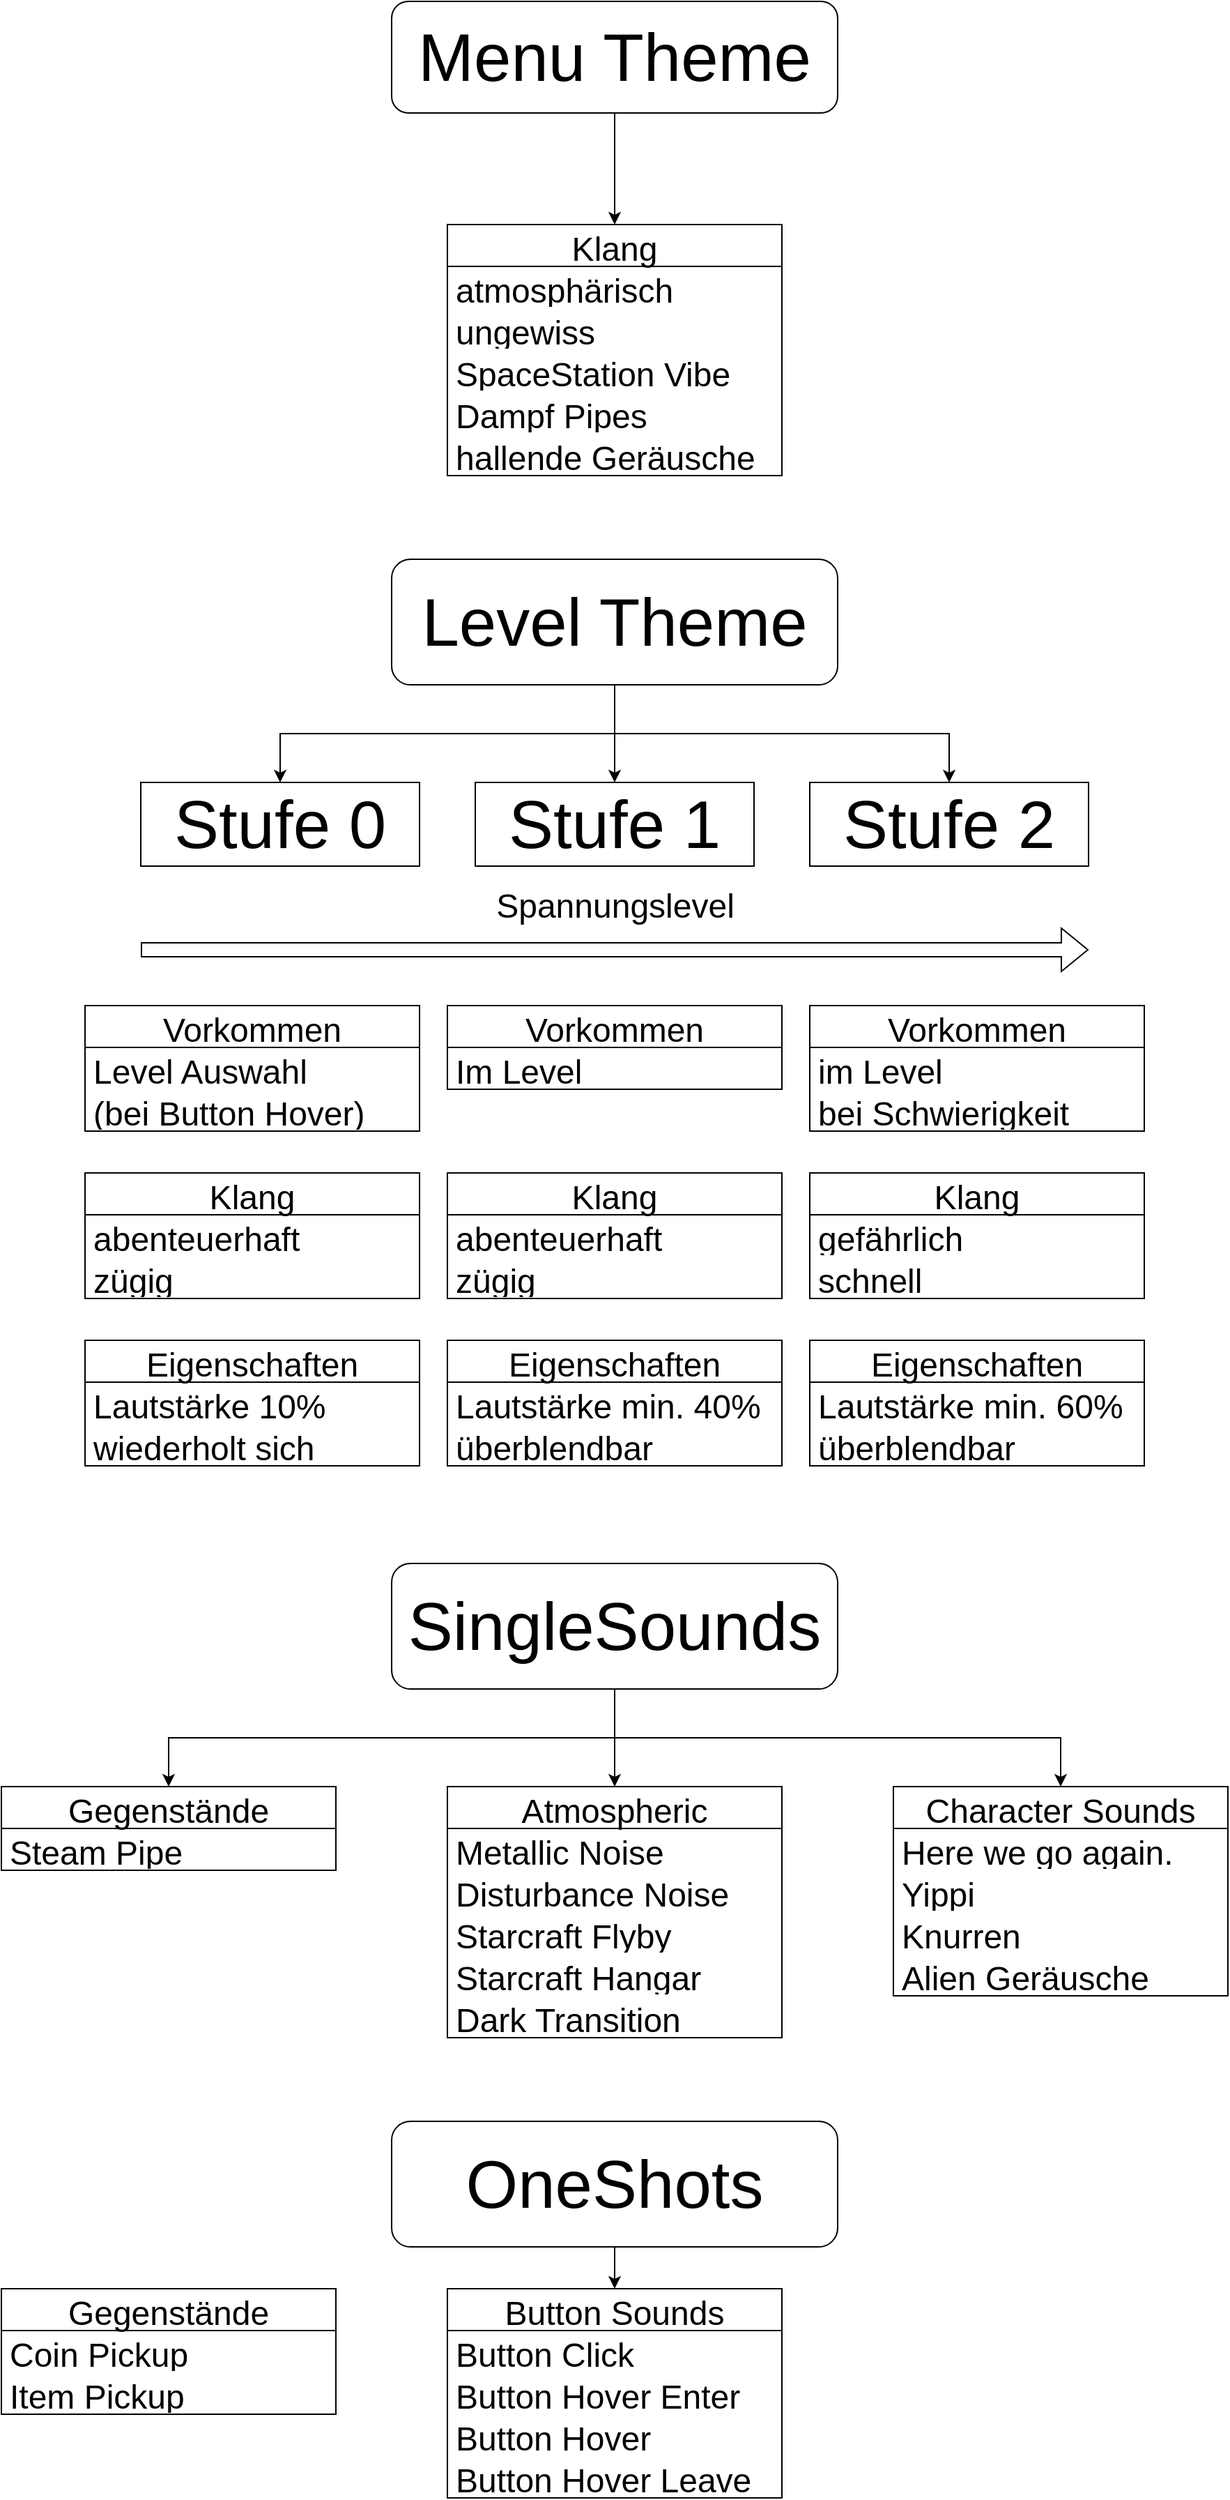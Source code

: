 <mxfile version="17.4.2" type="device"><diagram id="epswMmAZXA4Oq91eKHK6" name="Seite-1"><mxGraphModel dx="1883" dy="2116" grid="1" gridSize="10" guides="1" tooltips="1" connect="1" arrows="1" fold="1" page="0" pageScale="1" pageWidth="827" pageHeight="1169" math="0" shadow="0"><root><mxCell id="0"/><mxCell id="1" parent="0"/><mxCell id="0ZpWbACDRG5E9MRheLYA-5" style="edgeStyle=orthogonalEdgeStyle;rounded=0;orthogonalLoop=1;jettySize=auto;html=1;exitX=0.5;exitY=1;exitDx=0;exitDy=0;entryX=0.5;entryY=0;entryDx=0;entryDy=0;fontSize=48;" edge="1" parent="1" source="0ZpWbACDRG5E9MRheLYA-1" target="0ZpWbACDRG5E9MRheLYA-2"><mxGeometry relative="1" as="geometry"/></mxCell><mxCell id="0ZpWbACDRG5E9MRheLYA-6" style="edgeStyle=orthogonalEdgeStyle;rounded=0;orthogonalLoop=1;jettySize=auto;html=1;exitX=0.5;exitY=1;exitDx=0;exitDy=0;entryX=0.5;entryY=0;entryDx=0;entryDy=0;fontSize=48;" edge="1" parent="1" source="0ZpWbACDRG5E9MRheLYA-1" target="0ZpWbACDRG5E9MRheLYA-3"><mxGeometry relative="1" as="geometry"/></mxCell><mxCell id="0ZpWbACDRG5E9MRheLYA-7" style="edgeStyle=orthogonalEdgeStyle;rounded=0;orthogonalLoop=1;jettySize=auto;html=1;exitX=0.5;exitY=1;exitDx=0;exitDy=0;entryX=0.5;entryY=0;entryDx=0;entryDy=0;fontSize=48;" edge="1" parent="1" source="0ZpWbACDRG5E9MRheLYA-1" target="0ZpWbACDRG5E9MRheLYA-4"><mxGeometry relative="1" as="geometry"/></mxCell><mxCell id="0ZpWbACDRG5E9MRheLYA-1" value="&lt;font style=&quot;font-size: 48px&quot;&gt;Level Theme&lt;/font&gt;" style="rounded=1;whiteSpace=wrap;html=1;" vertex="1" parent="1"><mxGeometry x="120" y="-720" width="320" height="90" as="geometry"/></mxCell><mxCell id="0ZpWbACDRG5E9MRheLYA-2" value="Stufe 0" style="rounded=0;whiteSpace=wrap;html=1;fontSize=48;" vertex="1" parent="1"><mxGeometry x="-60" y="-560" width="200" height="60" as="geometry"/></mxCell><mxCell id="0ZpWbACDRG5E9MRheLYA-4" value="Stufe 2" style="rounded=0;whiteSpace=wrap;html=1;fontSize=48;" vertex="1" parent="1"><mxGeometry x="420" y="-560" width="200" height="60" as="geometry"/></mxCell><mxCell id="0ZpWbACDRG5E9MRheLYA-9" value="" style="shape=flexArrow;endArrow=classic;html=1;rounded=0;fontSize=48;" edge="1" parent="1"><mxGeometry width="50" height="50" relative="1" as="geometry"><mxPoint x="-60" y="-440" as="sourcePoint"/><mxPoint x="620" y="-440" as="targetPoint"/></mxGeometry></mxCell><mxCell id="0ZpWbACDRG5E9MRheLYA-10" value="&lt;font style=&quot;font-size: 24px&quot;&gt;Spannungslevel&lt;/font&gt;" style="edgeLabel;html=1;align=center;verticalAlign=middle;resizable=0;points=[];fontSize=48;" vertex="1" connectable="0" parent="0ZpWbACDRG5E9MRheLYA-9"><mxGeometry x="0.135" y="-2" relative="1" as="geometry"><mxPoint x="-46" y="-42" as="offset"/></mxGeometry></mxCell><mxCell id="0ZpWbACDRG5E9MRheLYA-3" value="Stufe 1" style="rounded=0;whiteSpace=wrap;html=1;fontSize=48;" vertex="1" parent="1"><mxGeometry x="180" y="-560" width="200" height="60" as="geometry"/></mxCell><mxCell id="0ZpWbACDRG5E9MRheLYA-11" value="Vorkommen" style="swimlane;fontStyle=0;childLayout=stackLayout;horizontal=1;startSize=30;horizontalStack=0;resizeParent=1;resizeParentMax=0;resizeLast=0;collapsible=1;marginBottom=0;fontSize=24;" vertex="1" parent="1"><mxGeometry x="-100" y="-400" width="240" height="90" as="geometry"/></mxCell><mxCell id="0ZpWbACDRG5E9MRheLYA-15" value="Level Auswahl" style="text;strokeColor=none;fillColor=none;align=left;verticalAlign=middle;spacingLeft=4;spacingRight=4;overflow=hidden;points=[[0,0.5],[1,0.5]];portConstraint=eastwest;rotatable=0;fontSize=24;" vertex="1" parent="0ZpWbACDRG5E9MRheLYA-11"><mxGeometry y="30" width="240" height="30" as="geometry"/></mxCell><mxCell id="0ZpWbACDRG5E9MRheLYA-47" value="(bei Button Hover)" style="text;strokeColor=none;fillColor=none;align=left;verticalAlign=middle;spacingLeft=4;spacingRight=4;overflow=hidden;points=[[0,0.5],[1,0.5]];portConstraint=eastwest;rotatable=0;fontSize=24;" vertex="1" parent="0ZpWbACDRG5E9MRheLYA-11"><mxGeometry y="60" width="240" height="30" as="geometry"/></mxCell><mxCell id="0ZpWbACDRG5E9MRheLYA-21" value="Eigenschaften" style="swimlane;fontStyle=0;childLayout=stackLayout;horizontal=1;startSize=30;horizontalStack=0;resizeParent=1;resizeParentMax=0;resizeLast=0;collapsible=1;marginBottom=0;fontSize=24;" vertex="1" parent="1"><mxGeometry x="-100" y="-160" width="240" height="90" as="geometry"/></mxCell><mxCell id="0ZpWbACDRG5E9MRheLYA-44" value="Lautstärke 10%" style="text;strokeColor=none;fillColor=none;align=left;verticalAlign=middle;spacingLeft=4;spacingRight=4;overflow=hidden;points=[[0,0.5],[1,0.5]];portConstraint=eastwest;rotatable=0;fontSize=24;" vertex="1" parent="0ZpWbACDRG5E9MRheLYA-21"><mxGeometry y="30" width="240" height="30" as="geometry"/></mxCell><mxCell id="0ZpWbACDRG5E9MRheLYA-22" value="wiederholt sich" style="text;strokeColor=none;fillColor=none;align=left;verticalAlign=middle;spacingLeft=4;spacingRight=4;overflow=hidden;points=[[0,0.5],[1,0.5]];portConstraint=eastwest;rotatable=0;fontSize=24;" vertex="1" parent="0ZpWbACDRG5E9MRheLYA-21"><mxGeometry y="60" width="240" height="30" as="geometry"/></mxCell><mxCell id="0ZpWbACDRG5E9MRheLYA-24" value="Vorkommen" style="swimlane;fontStyle=0;childLayout=stackLayout;horizontal=1;startSize=30;horizontalStack=0;resizeParent=1;resizeParentMax=0;resizeLast=0;collapsible=1;marginBottom=0;fontSize=24;" vertex="1" parent="1"><mxGeometry x="160" y="-400" width="240" height="60" as="geometry"/></mxCell><mxCell id="0ZpWbACDRG5E9MRheLYA-25" value="Im Level" style="text;strokeColor=none;fillColor=none;align=left;verticalAlign=middle;spacingLeft=4;spacingRight=4;overflow=hidden;points=[[0,0.5],[1,0.5]];portConstraint=eastwest;rotatable=0;fontSize=24;" vertex="1" parent="0ZpWbACDRG5E9MRheLYA-24"><mxGeometry y="30" width="240" height="30" as="geometry"/></mxCell><mxCell id="0ZpWbACDRG5E9MRheLYA-27" value="Klang" style="swimlane;fontStyle=0;childLayout=stackLayout;horizontal=1;startSize=30;horizontalStack=0;resizeParent=1;resizeParentMax=0;resizeLast=0;collapsible=1;marginBottom=0;fontSize=24;" vertex="1" parent="1"><mxGeometry x="160" y="-280" width="240" height="90" as="geometry"/></mxCell><mxCell id="0ZpWbACDRG5E9MRheLYA-28" value="abenteuerhaft" style="text;strokeColor=none;fillColor=none;align=left;verticalAlign=middle;spacingLeft=4;spacingRight=4;overflow=hidden;points=[[0,0.5],[1,0.5]];portConstraint=eastwest;rotatable=0;fontSize=24;" vertex="1" parent="0ZpWbACDRG5E9MRheLYA-27"><mxGeometry y="30" width="240" height="30" as="geometry"/></mxCell><mxCell id="0ZpWbACDRG5E9MRheLYA-32" value="zügig" style="text;strokeColor=none;fillColor=none;align=left;verticalAlign=middle;spacingLeft=4;spacingRight=4;overflow=hidden;points=[[0,0.5],[1,0.5]];portConstraint=eastwest;rotatable=0;fontSize=24;" vertex="1" parent="0ZpWbACDRG5E9MRheLYA-27"><mxGeometry y="60" width="240" height="30" as="geometry"/></mxCell><mxCell id="0ZpWbACDRG5E9MRheLYA-30" value="Eigenschaften" style="swimlane;fontStyle=0;childLayout=stackLayout;horizontal=1;startSize=30;horizontalStack=0;resizeParent=1;resizeParentMax=0;resizeLast=0;collapsible=1;marginBottom=0;fontSize=24;" vertex="1" parent="1"><mxGeometry x="160" y="-160" width="240" height="90" as="geometry"/></mxCell><mxCell id="0ZpWbACDRG5E9MRheLYA-45" value="Lautstärke min. 40%" style="text;strokeColor=none;fillColor=none;align=left;verticalAlign=middle;spacingLeft=4;spacingRight=4;overflow=hidden;points=[[0,0.5],[1,0.5]];portConstraint=eastwest;rotatable=0;fontSize=24;" vertex="1" parent="0ZpWbACDRG5E9MRheLYA-30"><mxGeometry y="30" width="240" height="30" as="geometry"/></mxCell><mxCell id="0ZpWbACDRG5E9MRheLYA-31" value="überblendbar" style="text;strokeColor=none;fillColor=none;align=left;verticalAlign=middle;spacingLeft=4;spacingRight=4;overflow=hidden;points=[[0,0.5],[1,0.5]];portConstraint=eastwest;rotatable=0;fontSize=24;" vertex="1" parent="0ZpWbACDRG5E9MRheLYA-30"><mxGeometry y="60" width="240" height="30" as="geometry"/></mxCell><mxCell id="0ZpWbACDRG5E9MRheLYA-33" value="Vorkommen" style="swimlane;fontStyle=0;childLayout=stackLayout;horizontal=1;startSize=30;horizontalStack=0;resizeParent=1;resizeParentMax=0;resizeLast=0;collapsible=1;marginBottom=0;fontSize=24;" vertex="1" parent="1"><mxGeometry x="420" y="-400" width="240" height="90" as="geometry"/></mxCell><mxCell id="0ZpWbACDRG5E9MRheLYA-34" value="im Level" style="text;strokeColor=none;fillColor=none;align=left;verticalAlign=middle;spacingLeft=4;spacingRight=4;overflow=hidden;points=[[0,0.5],[1,0.5]];portConstraint=eastwest;rotatable=0;fontSize=24;" vertex="1" parent="0ZpWbACDRG5E9MRheLYA-33"><mxGeometry y="30" width="240" height="30" as="geometry"/></mxCell><mxCell id="0ZpWbACDRG5E9MRheLYA-35" value="bei Schwierigkeit" style="text;strokeColor=none;fillColor=none;align=left;verticalAlign=middle;spacingLeft=4;spacingRight=4;overflow=hidden;points=[[0,0.5],[1,0.5]];portConstraint=eastwest;rotatable=0;fontSize=24;" vertex="1" parent="0ZpWbACDRG5E9MRheLYA-33"><mxGeometry y="60" width="240" height="30" as="geometry"/></mxCell><mxCell id="0ZpWbACDRG5E9MRheLYA-36" value="Klang" style="swimlane;fontStyle=0;childLayout=stackLayout;horizontal=1;startSize=30;horizontalStack=0;resizeParent=1;resizeParentMax=0;resizeLast=0;collapsible=1;marginBottom=0;fontSize=24;" vertex="1" parent="1"><mxGeometry x="420" y="-280" width="240" height="90" as="geometry"/></mxCell><mxCell id="0ZpWbACDRG5E9MRheLYA-37" value="gefährlich" style="text;strokeColor=none;fillColor=none;align=left;verticalAlign=middle;spacingLeft=4;spacingRight=4;overflow=hidden;points=[[0,0.5],[1,0.5]];portConstraint=eastwest;rotatable=0;fontSize=24;" vertex="1" parent="0ZpWbACDRG5E9MRheLYA-36"><mxGeometry y="30" width="240" height="30" as="geometry"/></mxCell><mxCell id="0ZpWbACDRG5E9MRheLYA-38" value="schnell" style="text;strokeColor=none;fillColor=none;align=left;verticalAlign=middle;spacingLeft=4;spacingRight=4;overflow=hidden;points=[[0,0.5],[1,0.5]];portConstraint=eastwest;rotatable=0;fontSize=24;" vertex="1" parent="0ZpWbACDRG5E9MRheLYA-36"><mxGeometry y="60" width="240" height="30" as="geometry"/></mxCell><mxCell id="0ZpWbACDRG5E9MRheLYA-39" value="Eigenschaften" style="swimlane;fontStyle=0;childLayout=stackLayout;horizontal=1;startSize=30;horizontalStack=0;resizeParent=1;resizeParentMax=0;resizeLast=0;collapsible=1;marginBottom=0;fontSize=24;" vertex="1" parent="1"><mxGeometry x="420" y="-160" width="240" height="90" as="geometry"/></mxCell><mxCell id="0ZpWbACDRG5E9MRheLYA-46" value="Lautstärke min. 60%" style="text;strokeColor=none;fillColor=none;align=left;verticalAlign=middle;spacingLeft=4;spacingRight=4;overflow=hidden;points=[[0,0.5],[1,0.5]];portConstraint=eastwest;rotatable=0;fontSize=24;" vertex="1" parent="0ZpWbACDRG5E9MRheLYA-39"><mxGeometry y="30" width="240" height="30" as="geometry"/></mxCell><mxCell id="0ZpWbACDRG5E9MRheLYA-40" value="überblendbar" style="text;strokeColor=none;fillColor=none;align=left;verticalAlign=middle;spacingLeft=4;spacingRight=4;overflow=hidden;points=[[0,0.5],[1,0.5]];portConstraint=eastwest;rotatable=0;fontSize=24;" vertex="1" parent="0ZpWbACDRG5E9MRheLYA-39"><mxGeometry y="60" width="240" height="30" as="geometry"/></mxCell><mxCell id="0ZpWbACDRG5E9MRheLYA-51" value="Klang" style="swimlane;fontStyle=0;childLayout=stackLayout;horizontal=1;startSize=30;horizontalStack=0;resizeParent=1;resizeParentMax=0;resizeLast=0;collapsible=1;marginBottom=0;fontSize=24;" vertex="1" parent="1"><mxGeometry x="160" y="-960" width="240" height="180" as="geometry"/></mxCell><mxCell id="0ZpWbACDRG5E9MRheLYA-52" value="atmosphärisch" style="text;strokeColor=none;fillColor=none;align=left;verticalAlign=middle;spacingLeft=4;spacingRight=4;overflow=hidden;points=[[0,0.5],[1,0.5]];portConstraint=eastwest;rotatable=0;fontSize=24;" vertex="1" parent="0ZpWbACDRG5E9MRheLYA-51"><mxGeometry y="30" width="240" height="30" as="geometry"/></mxCell><mxCell id="0ZpWbACDRG5E9MRheLYA-53" value="ungewiss" style="text;strokeColor=none;fillColor=none;align=left;verticalAlign=middle;spacingLeft=4;spacingRight=4;overflow=hidden;points=[[0,0.5],[1,0.5]];portConstraint=eastwest;rotatable=0;fontSize=24;" vertex="1" parent="0ZpWbACDRG5E9MRheLYA-51"><mxGeometry y="60" width="240" height="30" as="geometry"/></mxCell><mxCell id="0ZpWbACDRG5E9MRheLYA-54" value="SpaceStation Vibe" style="text;strokeColor=none;fillColor=none;align=left;verticalAlign=middle;spacingLeft=4;spacingRight=4;overflow=hidden;points=[[0,0.5],[1,0.5]];portConstraint=eastwest;rotatable=0;fontSize=24;" vertex="1" parent="0ZpWbACDRG5E9MRheLYA-51"><mxGeometry y="90" width="240" height="30" as="geometry"/></mxCell><mxCell id="0ZpWbACDRG5E9MRheLYA-55" value="Dampf Pipes" style="text;strokeColor=none;fillColor=none;align=left;verticalAlign=middle;spacingLeft=4;spacingRight=4;overflow=hidden;points=[[0,0.5],[1,0.5]];portConstraint=eastwest;rotatable=0;fontSize=24;" vertex="1" parent="0ZpWbACDRG5E9MRheLYA-51"><mxGeometry y="120" width="240" height="30" as="geometry"/></mxCell><mxCell id="0ZpWbACDRG5E9MRheLYA-56" value="hallende Geräusche" style="text;strokeColor=none;fillColor=none;align=left;verticalAlign=middle;spacingLeft=4;spacingRight=4;overflow=hidden;points=[[0,0.5],[1,0.5]];portConstraint=eastwest;rotatable=0;fontSize=24;" vertex="1" parent="0ZpWbACDRG5E9MRheLYA-51"><mxGeometry y="150" width="240" height="30" as="geometry"/></mxCell><mxCell id="0ZpWbACDRG5E9MRheLYA-57" value="Klang" style="swimlane;fontStyle=0;childLayout=stackLayout;horizontal=1;startSize=30;horizontalStack=0;resizeParent=1;resizeParentMax=0;resizeLast=0;collapsible=1;marginBottom=0;fontSize=24;" vertex="1" parent="1"><mxGeometry x="-100" y="-280" width="240" height="90" as="geometry"/></mxCell><mxCell id="0ZpWbACDRG5E9MRheLYA-58" value="abenteuerhaft" style="text;strokeColor=none;fillColor=none;align=left;verticalAlign=middle;spacingLeft=4;spacingRight=4;overflow=hidden;points=[[0,0.5],[1,0.5]];portConstraint=eastwest;rotatable=0;fontSize=24;" vertex="1" parent="0ZpWbACDRG5E9MRheLYA-57"><mxGeometry y="30" width="240" height="30" as="geometry"/></mxCell><mxCell id="0ZpWbACDRG5E9MRheLYA-59" value="zügig" style="text;strokeColor=none;fillColor=none;align=left;verticalAlign=middle;spacingLeft=4;spacingRight=4;overflow=hidden;points=[[0,0.5],[1,0.5]];portConstraint=eastwest;rotatable=0;fontSize=24;" vertex="1" parent="0ZpWbACDRG5E9MRheLYA-57"><mxGeometry y="60" width="240" height="30" as="geometry"/></mxCell><mxCell id="0ZpWbACDRG5E9MRheLYA-61" style="edgeStyle=orthogonalEdgeStyle;rounded=0;orthogonalLoop=1;jettySize=auto;html=1;exitX=0.5;exitY=1;exitDx=0;exitDy=0;entryX=0.5;entryY=0;entryDx=0;entryDy=0;fontSize=24;" edge="1" parent="1" source="0ZpWbACDRG5E9MRheLYA-60" target="0ZpWbACDRG5E9MRheLYA-51"><mxGeometry relative="1" as="geometry"/></mxCell><mxCell id="0ZpWbACDRG5E9MRheLYA-60" value="&lt;font style=&quot;font-size: 48px&quot;&gt;Menu Theme&lt;/font&gt;" style="rounded=1;whiteSpace=wrap;html=1;" vertex="1" parent="1"><mxGeometry x="120" y="-1120" width="320" height="80" as="geometry"/></mxCell><mxCell id="0ZpWbACDRG5E9MRheLYA-92" style="edgeStyle=orthogonalEdgeStyle;rounded=0;orthogonalLoop=1;jettySize=auto;html=1;exitX=0.5;exitY=1;exitDx=0;exitDy=0;entryX=0.5;entryY=0;entryDx=0;entryDy=0;fontSize=24;" edge="1" parent="1" source="0ZpWbACDRG5E9MRheLYA-63" target="0ZpWbACDRG5E9MRheLYA-72"><mxGeometry relative="1" as="geometry"/></mxCell><mxCell id="0ZpWbACDRG5E9MRheLYA-93" style="edgeStyle=orthogonalEdgeStyle;rounded=0;orthogonalLoop=1;jettySize=auto;html=1;exitX=0.5;exitY=1;exitDx=0;exitDy=0;entryX=0.5;entryY=0;entryDx=0;entryDy=0;fontSize=24;" edge="1" parent="1" source="0ZpWbACDRG5E9MRheLYA-63" target="0ZpWbACDRG5E9MRheLYA-77"><mxGeometry relative="1" as="geometry"/></mxCell><mxCell id="0ZpWbACDRG5E9MRheLYA-94" style="edgeStyle=orthogonalEdgeStyle;rounded=0;orthogonalLoop=1;jettySize=auto;html=1;exitX=0.5;exitY=1;exitDx=0;exitDy=0;entryX=0.5;entryY=0;entryDx=0;entryDy=0;fontSize=24;" edge="1" parent="1" source="0ZpWbACDRG5E9MRheLYA-63" target="0ZpWbACDRG5E9MRheLYA-87"><mxGeometry relative="1" as="geometry"/></mxCell><mxCell id="0ZpWbACDRG5E9MRheLYA-63" value="&lt;span style=&quot;font-size: 48px&quot;&gt;SingleSounds&lt;/span&gt;" style="rounded=1;whiteSpace=wrap;html=1;" vertex="1" parent="1"><mxGeometry x="120" width="320" height="90" as="geometry"/></mxCell><mxCell id="0ZpWbACDRG5E9MRheLYA-100" style="edgeStyle=orthogonalEdgeStyle;rounded=0;orthogonalLoop=1;jettySize=auto;html=1;exitX=0.5;exitY=1;exitDx=0;exitDy=0;entryX=0.5;entryY=0;entryDx=0;entryDy=0;fontSize=24;" edge="1" parent="1" source="0ZpWbACDRG5E9MRheLYA-64" target="0ZpWbACDRG5E9MRheLYA-95"><mxGeometry relative="1" as="geometry"/></mxCell><mxCell id="0ZpWbACDRG5E9MRheLYA-64" value="&lt;span style=&quot;font-size: 48px&quot;&gt;OneShots&lt;/span&gt;" style="rounded=1;whiteSpace=wrap;html=1;" vertex="1" parent="1"><mxGeometry x="120" y="400" width="320" height="90" as="geometry"/></mxCell><mxCell id="0ZpWbACDRG5E9MRheLYA-72" value="Gegenstände" style="swimlane;fontStyle=0;childLayout=stackLayout;horizontal=1;startSize=30;horizontalStack=0;resizeParent=1;resizeParentMax=0;resizeLast=0;collapsible=1;marginBottom=0;fontSize=24;" vertex="1" parent="1"><mxGeometry x="-160" y="160" width="240" height="60" as="geometry"/></mxCell><mxCell id="0ZpWbACDRG5E9MRheLYA-76" value="Steam Pipe" style="text;strokeColor=none;fillColor=none;align=left;verticalAlign=middle;spacingLeft=4;spacingRight=4;overflow=hidden;points=[[0,0.5],[1,0.5]];portConstraint=eastwest;rotatable=0;fontSize=24;" vertex="1" parent="0ZpWbACDRG5E9MRheLYA-72"><mxGeometry y="30" width="240" height="30" as="geometry"/></mxCell><mxCell id="0ZpWbACDRG5E9MRheLYA-77" value="Atmospheric" style="swimlane;fontStyle=0;childLayout=stackLayout;horizontal=1;startSize=30;horizontalStack=0;resizeParent=1;resizeParentMax=0;resizeLast=0;collapsible=1;marginBottom=0;fontSize=24;" vertex="1" parent="1"><mxGeometry x="160" y="160" width="240" height="180" as="geometry"/></mxCell><mxCell id="0ZpWbACDRG5E9MRheLYA-78" value="Metallic Noise" style="text;strokeColor=none;fillColor=none;align=left;verticalAlign=middle;spacingLeft=4;spacingRight=4;overflow=hidden;points=[[0,0.5],[1,0.5]];portConstraint=eastwest;rotatable=0;fontSize=24;" vertex="1" parent="0ZpWbACDRG5E9MRheLYA-77"><mxGeometry y="30" width="240" height="30" as="geometry"/></mxCell><mxCell id="0ZpWbACDRG5E9MRheLYA-83" value="Disturbance Noise" style="text;strokeColor=none;fillColor=none;align=left;verticalAlign=middle;spacingLeft=4;spacingRight=4;overflow=hidden;points=[[0,0.5],[1,0.5]];portConstraint=eastwest;rotatable=0;fontSize=24;" vertex="1" parent="0ZpWbACDRG5E9MRheLYA-77"><mxGeometry y="60" width="240" height="30" as="geometry"/></mxCell><mxCell id="0ZpWbACDRG5E9MRheLYA-84" value="Starcraft Flyby" style="text;strokeColor=none;fillColor=none;align=left;verticalAlign=middle;spacingLeft=4;spacingRight=4;overflow=hidden;points=[[0,0.5],[1,0.5]];portConstraint=eastwest;rotatable=0;fontSize=24;" vertex="1" parent="0ZpWbACDRG5E9MRheLYA-77"><mxGeometry y="90" width="240" height="30" as="geometry"/></mxCell><mxCell id="0ZpWbACDRG5E9MRheLYA-85" value="Starcraft Hangar" style="text;strokeColor=none;fillColor=none;align=left;verticalAlign=middle;spacingLeft=4;spacingRight=4;overflow=hidden;points=[[0,0.5],[1,0.5]];portConstraint=eastwest;rotatable=0;fontSize=24;" vertex="1" parent="0ZpWbACDRG5E9MRheLYA-77"><mxGeometry y="120" width="240" height="30" as="geometry"/></mxCell><mxCell id="0ZpWbACDRG5E9MRheLYA-86" value="Dark Transition" style="text;strokeColor=none;fillColor=none;align=left;verticalAlign=middle;spacingLeft=4;spacingRight=4;overflow=hidden;points=[[0,0.5],[1,0.5]];portConstraint=eastwest;rotatable=0;fontSize=24;" vertex="1" parent="0ZpWbACDRG5E9MRheLYA-77"><mxGeometry y="150" width="240" height="30" as="geometry"/></mxCell><mxCell id="0ZpWbACDRG5E9MRheLYA-87" value="Character Sounds" style="swimlane;fontStyle=0;childLayout=stackLayout;horizontal=1;startSize=30;horizontalStack=0;resizeParent=1;resizeParentMax=0;resizeLast=0;collapsible=1;marginBottom=0;fontSize=24;" vertex="1" parent="1"><mxGeometry x="480" y="160" width="240" height="150" as="geometry"/></mxCell><mxCell id="0ZpWbACDRG5E9MRheLYA-88" value="Here we go again." style="text;strokeColor=none;fillColor=none;align=left;verticalAlign=middle;spacingLeft=4;spacingRight=4;overflow=hidden;points=[[0,0.5],[1,0.5]];portConstraint=eastwest;rotatable=0;fontSize=24;" vertex="1" parent="0ZpWbACDRG5E9MRheLYA-87"><mxGeometry y="30" width="240" height="30" as="geometry"/></mxCell><mxCell id="0ZpWbACDRG5E9MRheLYA-89" value="Yippi" style="text;strokeColor=none;fillColor=none;align=left;verticalAlign=middle;spacingLeft=4;spacingRight=4;overflow=hidden;points=[[0,0.5],[1,0.5]];portConstraint=eastwest;rotatable=0;fontSize=24;" vertex="1" parent="0ZpWbACDRG5E9MRheLYA-87"><mxGeometry y="60" width="240" height="30" as="geometry"/></mxCell><mxCell id="0ZpWbACDRG5E9MRheLYA-90" value="Knurren" style="text;strokeColor=none;fillColor=none;align=left;verticalAlign=middle;spacingLeft=4;spacingRight=4;overflow=hidden;points=[[0,0.5],[1,0.5]];portConstraint=eastwest;rotatable=0;fontSize=24;" vertex="1" parent="0ZpWbACDRG5E9MRheLYA-87"><mxGeometry y="90" width="240" height="30" as="geometry"/></mxCell><mxCell id="0ZpWbACDRG5E9MRheLYA-91" value="Alien Geräusche" style="text;strokeColor=none;fillColor=none;align=left;verticalAlign=middle;spacingLeft=4;spacingRight=4;overflow=hidden;points=[[0,0.5],[1,0.5]];portConstraint=eastwest;rotatable=0;fontSize=24;" vertex="1" parent="0ZpWbACDRG5E9MRheLYA-87"><mxGeometry y="120" width="240" height="30" as="geometry"/></mxCell><mxCell id="0ZpWbACDRG5E9MRheLYA-95" value="Button Sounds" style="swimlane;fontStyle=0;childLayout=stackLayout;horizontal=1;startSize=30;horizontalStack=0;resizeParent=1;resizeParentMax=0;resizeLast=0;collapsible=1;marginBottom=0;fontSize=24;" vertex="1" parent="1"><mxGeometry x="160" y="520" width="240" height="150" as="geometry"/></mxCell><mxCell id="0ZpWbACDRG5E9MRheLYA-96" value="Button Click" style="text;strokeColor=none;fillColor=none;align=left;verticalAlign=middle;spacingLeft=4;spacingRight=4;overflow=hidden;points=[[0,0.5],[1,0.5]];portConstraint=eastwest;rotatable=0;fontSize=24;" vertex="1" parent="0ZpWbACDRG5E9MRheLYA-95"><mxGeometry y="30" width="240" height="30" as="geometry"/></mxCell><mxCell id="0ZpWbACDRG5E9MRheLYA-97" value="Button Hover Enter" style="text;strokeColor=none;fillColor=none;align=left;verticalAlign=middle;spacingLeft=4;spacingRight=4;overflow=hidden;points=[[0,0.5],[1,0.5]];portConstraint=eastwest;rotatable=0;fontSize=24;" vertex="1" parent="0ZpWbACDRG5E9MRheLYA-95"><mxGeometry y="60" width="240" height="30" as="geometry"/></mxCell><mxCell id="0ZpWbACDRG5E9MRheLYA-98" value="Button Hover" style="text;strokeColor=none;fillColor=none;align=left;verticalAlign=middle;spacingLeft=4;spacingRight=4;overflow=hidden;points=[[0,0.5],[1,0.5]];portConstraint=eastwest;rotatable=0;fontSize=24;" vertex="1" parent="0ZpWbACDRG5E9MRheLYA-95"><mxGeometry y="90" width="240" height="30" as="geometry"/></mxCell><mxCell id="0ZpWbACDRG5E9MRheLYA-99" value="Button Hover Leave" style="text;strokeColor=none;fillColor=none;align=left;verticalAlign=middle;spacingLeft=4;spacingRight=4;overflow=hidden;points=[[0,0.5],[1,0.5]];portConstraint=eastwest;rotatable=0;fontSize=24;" vertex="1" parent="0ZpWbACDRG5E9MRheLYA-95"><mxGeometry y="120" width="240" height="30" as="geometry"/></mxCell><mxCell id="0ZpWbACDRG5E9MRheLYA-101" value="Gegenstände" style="swimlane;fontStyle=0;childLayout=stackLayout;horizontal=1;startSize=30;horizontalStack=0;resizeParent=1;resizeParentMax=0;resizeLast=0;collapsible=1;marginBottom=0;fontSize=24;" vertex="1" parent="1"><mxGeometry x="-160" y="520" width="240" height="90" as="geometry"/></mxCell><mxCell id="0ZpWbACDRG5E9MRheLYA-102" value="Coin Pickup" style="text;strokeColor=none;fillColor=none;align=left;verticalAlign=middle;spacingLeft=4;spacingRight=4;overflow=hidden;points=[[0,0.5],[1,0.5]];portConstraint=eastwest;rotatable=0;fontSize=24;" vertex="1" parent="0ZpWbACDRG5E9MRheLYA-101"><mxGeometry y="30" width="240" height="30" as="geometry"/></mxCell><mxCell id="0ZpWbACDRG5E9MRheLYA-103" value="Item Pickup" style="text;strokeColor=none;fillColor=none;align=left;verticalAlign=middle;spacingLeft=4;spacingRight=4;overflow=hidden;points=[[0,0.5],[1,0.5]];portConstraint=eastwest;rotatable=0;fontSize=24;" vertex="1" parent="0ZpWbACDRG5E9MRheLYA-101"><mxGeometry y="60" width="240" height="30" as="geometry"/></mxCell></root></mxGraphModel></diagram></mxfile>